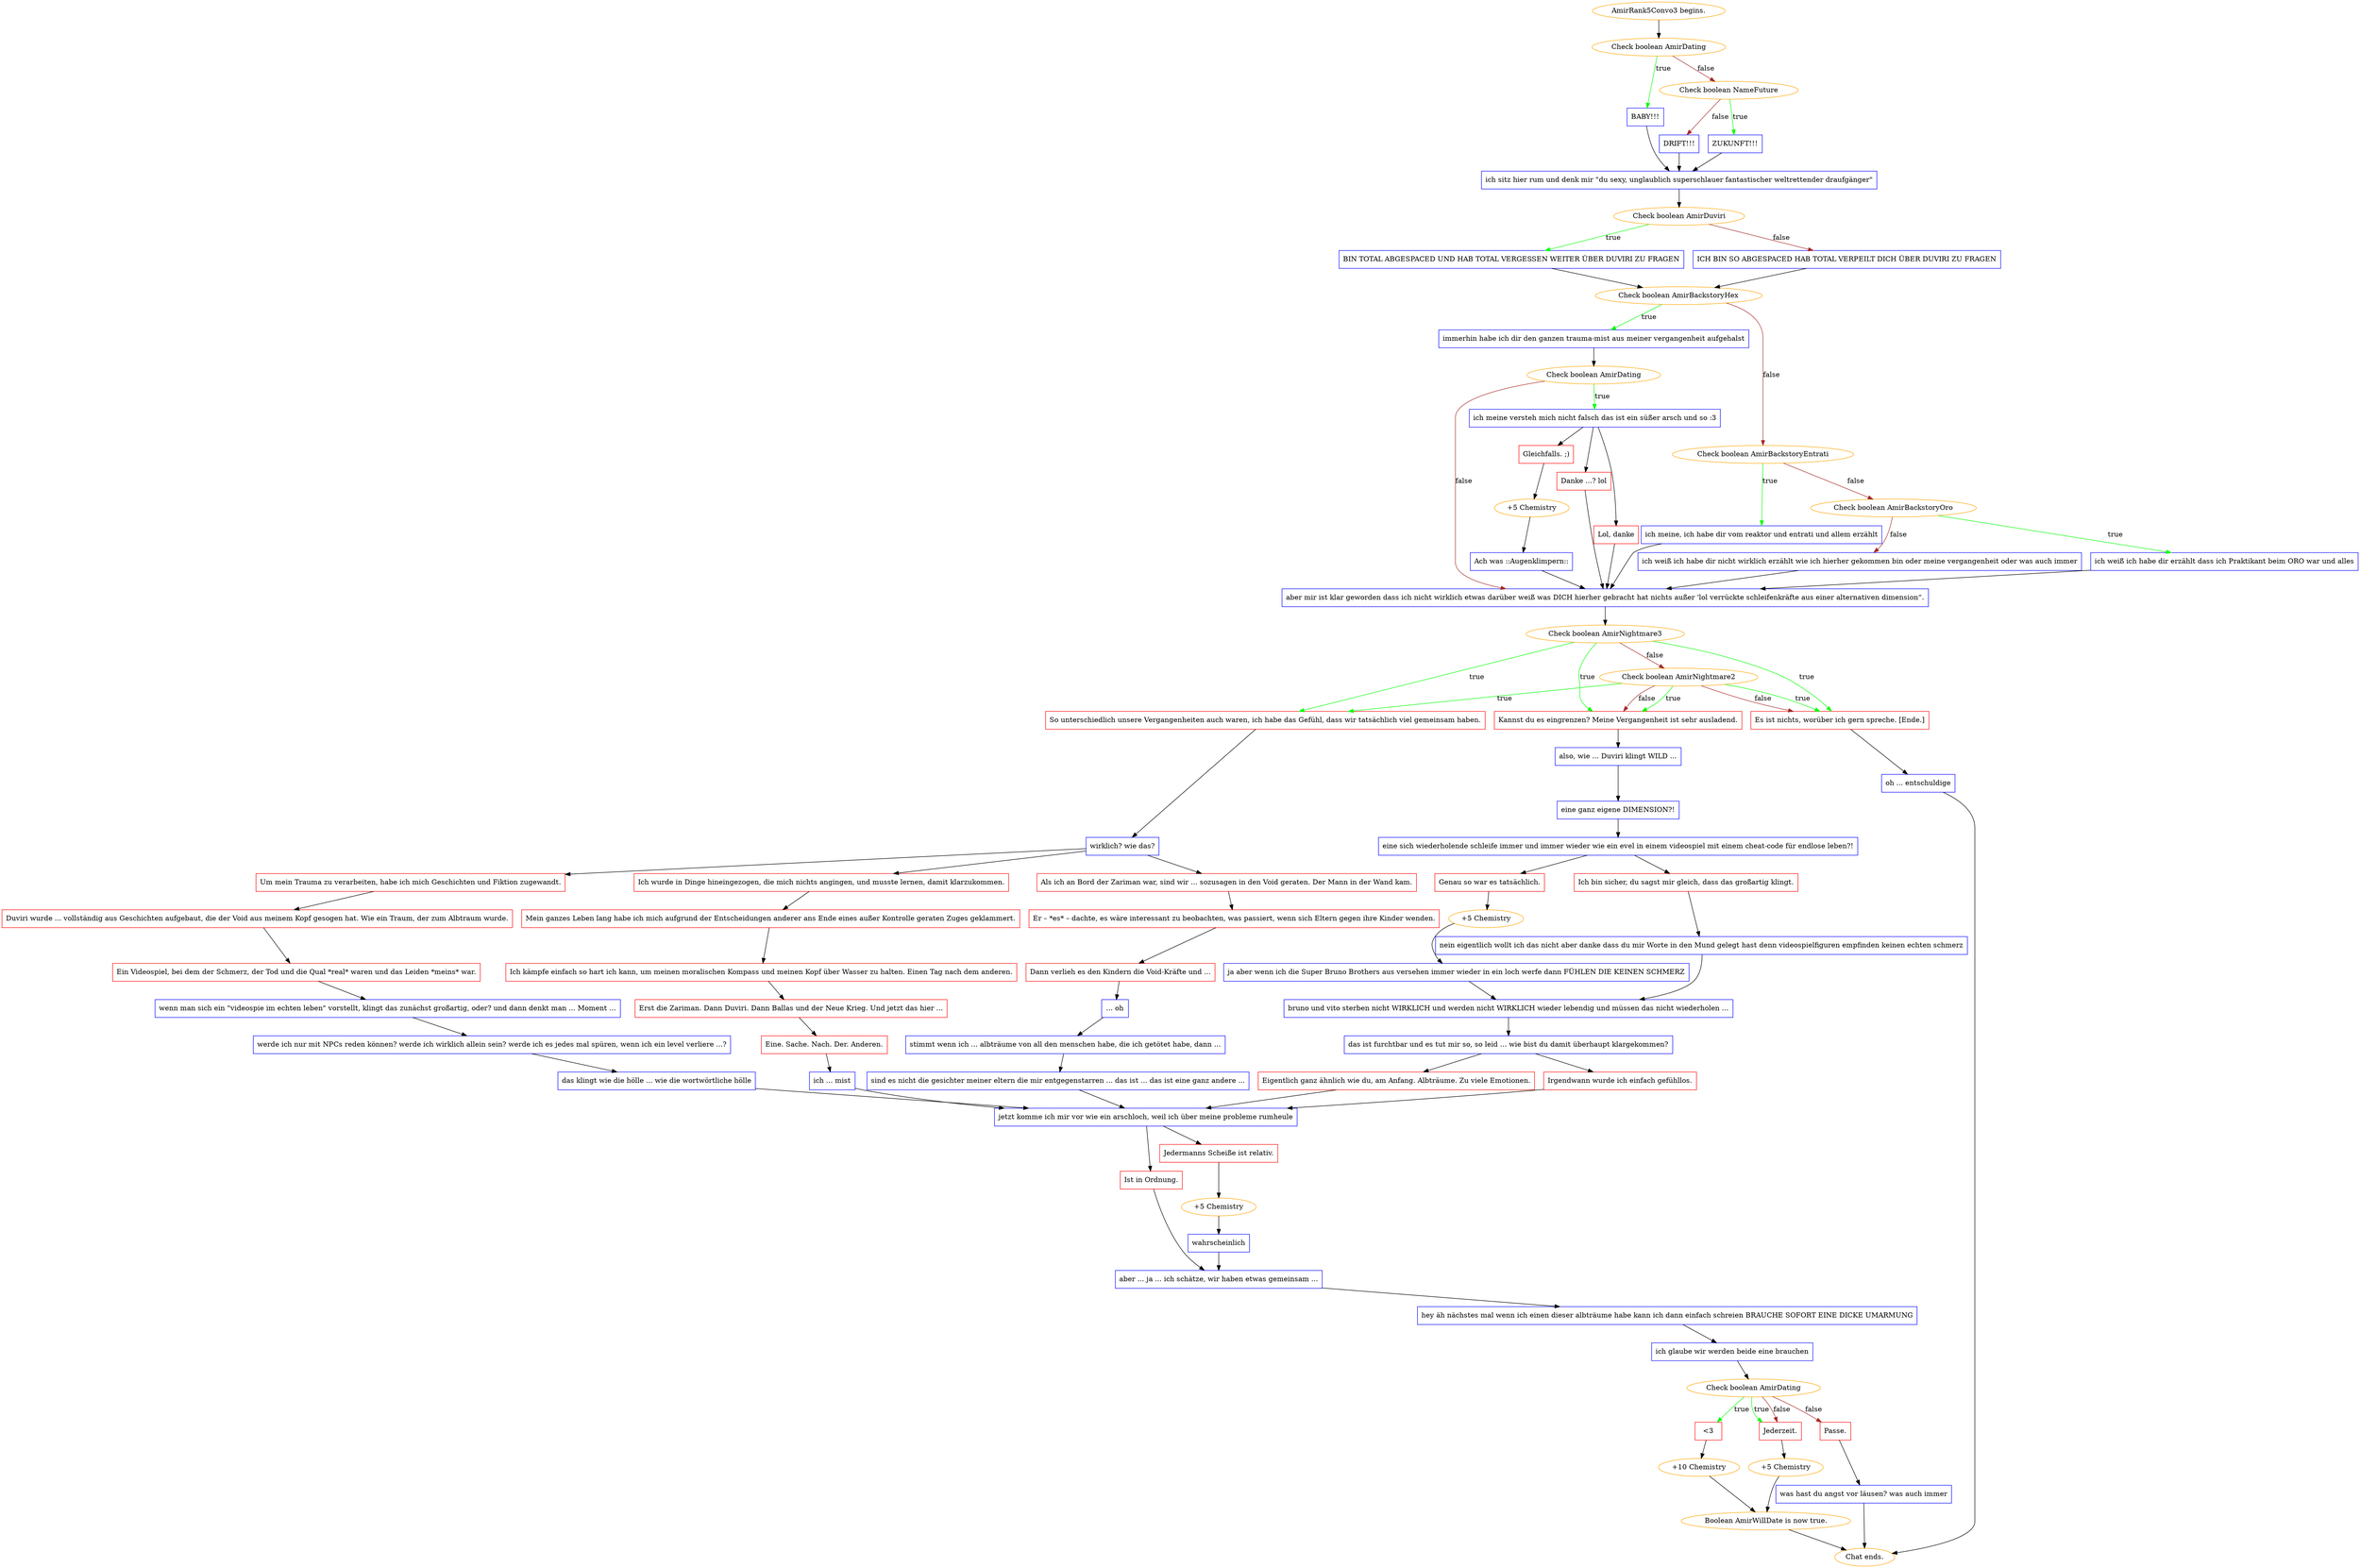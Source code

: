 digraph {
	"AmirRank5Convo3 begins." [color=orange];
		"AmirRank5Convo3 begins." -> j2650937555;
	j2650937555 [label="Check boolean AmirDating",color=orange];
		j2650937555 -> j1858635789 [label=true,color=green];
		j2650937555 -> j3219616308 [label=false,color=brown];
	j1858635789 [label="BABY!!!",shape=box,color=blue];
		j1858635789 -> j2126062694;
	j3219616308 [label="Check boolean NameFuture",color=orange];
		j3219616308 -> j924109593 [label=true,color=green];
		j3219616308 -> j3427388302 [label=false,color=brown];
	j2126062694 [label="ich sitz hier rum und denk mir \"du sexy, unglaublich superschlauer fantastischer weltrettender draufgänger\"",shape=box,color=blue];
		j2126062694 -> j4283957504;
	j924109593 [label="ZUKUNFT!!!",shape=box,color=blue];
		j924109593 -> j2126062694;
	j3427388302 [label="DRIFT!!!",shape=box,color=blue];
		j3427388302 -> j2126062694;
	j4283957504 [label="Check boolean AmirDuviri",color=orange];
		j4283957504 -> j3239432128 [label=true,color=green];
		j4283957504 -> j144596722 [label=false,color=brown];
	j3239432128 [label="BIN TOTAL ABGESPACED UND HAB TOTAL VERGESSEN WEITER ÜBER DUVIRI ZU FRAGEN",shape=box,color=blue];
		j3239432128 -> j1452669816;
	j144596722 [label="ICH BIN SO ABGESPACED HAB TOTAL VERPEILT DICH ÜBER DUVIRI ZU FRAGEN",shape=box,color=blue];
		j144596722 -> j1452669816;
	j1452669816 [label="Check boolean AmirBackstoryHex",color=orange];
		j1452669816 -> j2316389299 [label=true,color=green];
		j1452669816 -> j2445936876 [label=false,color=brown];
	j2316389299 [label="immerhin habe ich dir den ganzen trauma-mist aus meiner vergangenheit aufgehalst",shape=box,color=blue];
		j2316389299 -> j1853334382;
	j2445936876 [label="Check boolean AmirBackstoryEntrati",color=orange];
		j2445936876 -> j417637695 [label=true,color=green];
		j2445936876 -> j2190704803 [label=false,color=brown];
	j1853334382 [label="Check boolean AmirDating",color=orange];
		j1853334382 -> j2650755584 [label=true,color=green];
		j1853334382 -> j2118374217 [label=false,color=brown];
	j417637695 [label="ich meine, ich habe dir vom reaktor und entrati und allem erzählt",shape=box,color=blue];
		j417637695 -> j2118374217;
	j2190704803 [label="Check boolean AmirBackstoryOro",color=orange];
		j2190704803 -> j1451287680 [label=true,color=green];
		j2190704803 -> j2757510594 [label=false,color=brown];
	j2650755584 [label="ich meine versteh mich nicht falsch das ist ein süßer arsch und so :3",shape=box,color=blue];
		j2650755584 -> j2415279229;
		j2650755584 -> j2622538290;
		j2650755584 -> j3050079312;
	j2118374217 [label="aber mir ist klar geworden dass ich nicht wirklich etwas darüber weiß was DICH hierher gebracht hat nichts außer 'lol verrückte schleifenkräfte aus einer alternativen dimension“.",shape=box,color=blue];
		j2118374217 -> j1386368209;
	j1451287680 [label="ich weiß ich habe dir erzählt dass ich Praktikant beim ORO war und alles",shape=box,color=blue];
		j1451287680 -> j2118374217;
	j2757510594 [label="ich weiß ich habe dir nicht wirklich erzählt wie ich hierher gekommen bin oder meine vergangenheit oder was auch immer",shape=box,color=blue];
		j2757510594 -> j2118374217;
	j2415279229 [label="Danke ...? lol",shape=box,color=red];
		j2415279229 -> j2118374217;
	j2622538290 [label="Lol, danke",shape=box,color=red];
		j2622538290 -> j2118374217;
	j3050079312 [label="Gleichfalls. ;)",shape=box,color=red];
		j3050079312 -> j1109584903;
	j1386368209 [label="Check boolean AmirNightmare3",color=orange];
		j1386368209 -> j3580457686 [label=true,color=green];
		j1386368209 -> j69682737 [label=true,color=green];
		j1386368209 -> j1612001087 [label=true,color=green];
		j1386368209 -> j2314003121 [label=false,color=brown];
	j1109584903 [label="+5 Chemistry",color=orange];
		j1109584903 -> j1817814050;
	j3580457686 [label="So unterschiedlich unsere Vergangenheiten auch waren, ich habe das Gefühl, dass wir tatsächlich viel gemeinsam haben.",shape=box,color=red];
		j3580457686 -> j2578623342;
	j69682737 [label="Kannst du es eingrenzen? Meine Vergangenheit ist sehr ausladend.",shape=box,color=red];
		j69682737 -> j2464101068;
	j1612001087 [label="Es ist nichts, worüber ich gern spreche. [Ende.]",shape=box,color=red];
		j1612001087 -> j3620753890;
	j2314003121 [label="Check boolean AmirNightmare2",color=orange];
		j2314003121 -> j3580457686 [label=true,color=green];
		j2314003121 -> j69682737 [label=true,color=green];
		j2314003121 -> j1612001087 [label=true,color=green];
		j2314003121 -> j69682737 [label=false,color=brown];
		j2314003121 -> j1612001087 [label=false,color=brown];
	j1817814050 [label="Ach was ::Augenklimpern::",shape=box,color=blue];
		j1817814050 -> j2118374217;
	j2578623342 [label="wirklich? wie das?",shape=box,color=blue];
		j2578623342 -> j3464576699;
		j2578623342 -> j628384957;
		j2578623342 -> j1061220583;
	j2464101068 [label="also, wie ... Duviri klingt WILD ...",shape=box,color=blue];
		j2464101068 -> j2386883272;
	j3620753890 [label="oh ... entschuldige",shape=box,color=blue];
		j3620753890 -> "Chat ends.";
	j3464576699 [label="Um mein Trauma zu verarbeiten, habe ich mich Geschichten und Fiktion zugewandt.",shape=box,color=red];
		j3464576699 -> j2079750522;
	j628384957 [label="Ich wurde in Dinge hineingezogen, die mich nichts angingen, und musste lernen, damit klarzukommen.",shape=box,color=red];
		j628384957 -> j250893581;
	j1061220583 [label="Als ich an Bord der Zariman war, sind wir ... sozusagen in den Void geraten. Der Mann in der Wand kam.",shape=box,color=red];
		j1061220583 -> j3334021755;
	j2386883272 [label="eine ganz eigene DIMENSION?!",shape=box,color=blue];
		j2386883272 -> j3304260276;
	"Chat ends." [color=orange];
	j2079750522 [label="Duviri wurde ... vollständig aus Geschichten aufgebaut, die der Void aus meinem Kopf gesogen hat. Wie ein Traum, der zum Albtraum wurde.",shape=box,color=red];
		j2079750522 -> j1349682140;
	j250893581 [label="Mein ganzes Leben lang habe ich mich aufgrund der Entscheidungen anderer ans Ende eines außer Kontrolle geraten Zuges geklammert.",shape=box,color=red];
		j250893581 -> j3743425394;
	j3334021755 [label="Er – *es* – dachte, es wäre interessant zu beobachten, was passiert, wenn sich Eltern gegen ihre Kinder wenden.",shape=box,color=red];
		j3334021755 -> j2711549943;
	j3304260276 [label="eine sich wiederholende schleife immer und immer wieder wie ein evel in einem videospiel mit einem cheat-code für endlose leben?!",shape=box,color=blue];
		j3304260276 -> j1220769900;
		j3304260276 -> j341442028;
	j1349682140 [label="Ein Videospiel, bei dem der Schmerz, der Tod und die Qual *real* waren und das Leiden *meins* war.",shape=box,color=red];
		j1349682140 -> j1199321789;
	j3743425394 [label="Ich kämpfe einfach so hart ich kann, um meinen moralischen Kompass und meinen Kopf über Wasser zu halten. Einen Tag nach dem anderen.",shape=box,color=red];
		j3743425394 -> j2561098163;
	j2711549943 [label="Dann verlieh es den Kindern die Void-Kräfte und ...",shape=box,color=red];
		j2711549943 -> j2794791199;
	j1220769900 [label="Ich bin sicher, du sagst mir gleich, dass das großartig klingt.",shape=box,color=red];
		j1220769900 -> j4273655289;
	j341442028 [label="Genau so war es tatsächlich.",shape=box,color=red];
		j341442028 -> j1212038577;
	j1199321789 [label="wenn man sich ein \"videospie im echten leben\" vorstellt, klingt das zunächst großartig, oder? und dann denkt man ... Moment ...",shape=box,color=blue];
		j1199321789 -> j475741839;
	j2561098163 [label="Erst die Zariman. Dann Duviri. Dann Ballas und der Neue Krieg. Und jetzt das hier ...",shape=box,color=red];
		j2561098163 -> j913979222;
	j2794791199 [label="... oh",shape=box,color=blue];
		j2794791199 -> j3314851319;
	j4273655289 [label="nein eigentlich wollt ich das nicht aber danke dass du mir Worte in den Mund gelegt hast denn videospielfiguren empfinden keinen echten schmerz",shape=box,color=blue];
		j4273655289 -> j441928161;
	j1212038577 [label="+5 Chemistry",color=orange];
		j1212038577 -> j2255928866;
	j475741839 [label="werde ich nur mit NPCs reden können? werde ich wirklich allein sein? werde ich es jedes mal spüren, wenn ich ein level verliere ...?",shape=box,color=blue];
		j475741839 -> j3743666670;
	j913979222 [label="Eine. Sache. Nach. Der. Anderen.",shape=box,color=red];
		j913979222 -> j3385607691;
	j3314851319 [label="stimmt wenn ich ... albträume von all den menschen habe, die ich getötet habe, dann ...",shape=box,color=blue];
		j3314851319 -> j2573402834;
	j441928161 [label="bruno und vito sterben nicht WIRKLICH und werden nicht WIRKLICH wieder lebendig und müssen das nicht wiederholen ...",shape=box,color=blue];
		j441928161 -> j3960951285;
	j2255928866 [label="ja aber wenn ich die Super Bruno Brothers aus versehen immer wieder in ein loch werfe dann FÜHLEN DIE KEINEN SCHMERZ",shape=box,color=blue];
		j2255928866 -> j441928161;
	j3743666670 [label="das klingt wie die hölle ... wie die wortwörtliche hölle",shape=box,color=blue];
		j3743666670 -> j3072086709;
	j3385607691 [label="ich ... mist",shape=box,color=blue];
		j3385607691 -> j3072086709;
	j2573402834 [label="sind es nicht die gesichter meiner eltern die mir entgegenstarren ... das ist ... das ist eine ganz andere ...",shape=box,color=blue];
		j2573402834 -> j3072086709;
	j3960951285 [label="das ist furchtbar und es tut mir so, so leid ... wie bist du damit überhaupt klargekommen?",shape=box,color=blue];
		j3960951285 -> j2241162704;
		j3960951285 -> j978235581;
	j3072086709 [label="jetzt komme ich mir vor wie ein arschloch, weil ich über meine probleme rumheule",shape=box,color=blue];
		j3072086709 -> j2057719422;
		j3072086709 -> j3818988403;
	j2241162704 [label="Eigentlich ganz ähnlich wie du, am Anfang. Albträume. Zu viele Emotionen.",shape=box,color=red];
		j2241162704 -> j3072086709;
	j978235581 [label="Irgendwann wurde ich einfach gefühllos.",shape=box,color=red];
		j978235581 -> j3072086709;
	j2057719422 [label="Ist in Ordnung.",shape=box,color=red];
		j2057719422 -> j3324039360;
	j3818988403 [label="Jedermanns Scheiße ist relativ.",shape=box,color=red];
		j3818988403 -> j831200687;
	j3324039360 [label="aber ... ja ... ich schätze, wir haben etwas gemeinsam ...",shape=box,color=blue];
		j3324039360 -> j1943927333;
	j831200687 [label="+5 Chemistry",color=orange];
		j831200687 -> j3409291989;
	j1943927333 [label="hey äh nächstes mal wenn ich einen dieser albträume habe kann ich dann einfach schreien BRAUCHE SOFORT EINE DICKE UMARMUNG",shape=box,color=blue];
		j1943927333 -> j3838482933;
	j3409291989 [label="wahrscheinlich",shape=box,color=blue];
		j3409291989 -> j3324039360;
	j3838482933 [label="ich glaube wir werden beide eine brauchen",shape=box,color=blue];
		j3838482933 -> j3439893062;
	j3439893062 [label="Check boolean AmirDating",color=orange];
		j3439893062 -> j180809753 [label=true,color=green];
		j3439893062 -> j3890781049 [label=true,color=green];
		j3439893062 -> j3890781049 [label=false,color=brown];
		j3439893062 -> j923054356 [label=false,color=brown];
	j180809753 [label="<3",shape=box,color=red];
		j180809753 -> j1720236604;
	j3890781049 [label="Jederzeit.",shape=box,color=red];
		j3890781049 -> j2463344579;
	j923054356 [label="Passe.",shape=box,color=red];
		j923054356 -> j3614128444;
	j1720236604 [label="+10 Chemistry",color=orange];
		j1720236604 -> j1538486228;
	j2463344579 [label="+5 Chemistry",color=orange];
		j2463344579 -> j1538486228;
	j3614128444 [label="was hast du angst vor läusen? was auch immer",shape=box,color=blue];
		j3614128444 -> "Chat ends.";
	j1538486228 [label="Boolean AmirWillDate is now true.",color=orange];
		j1538486228 -> "Chat ends.";
}